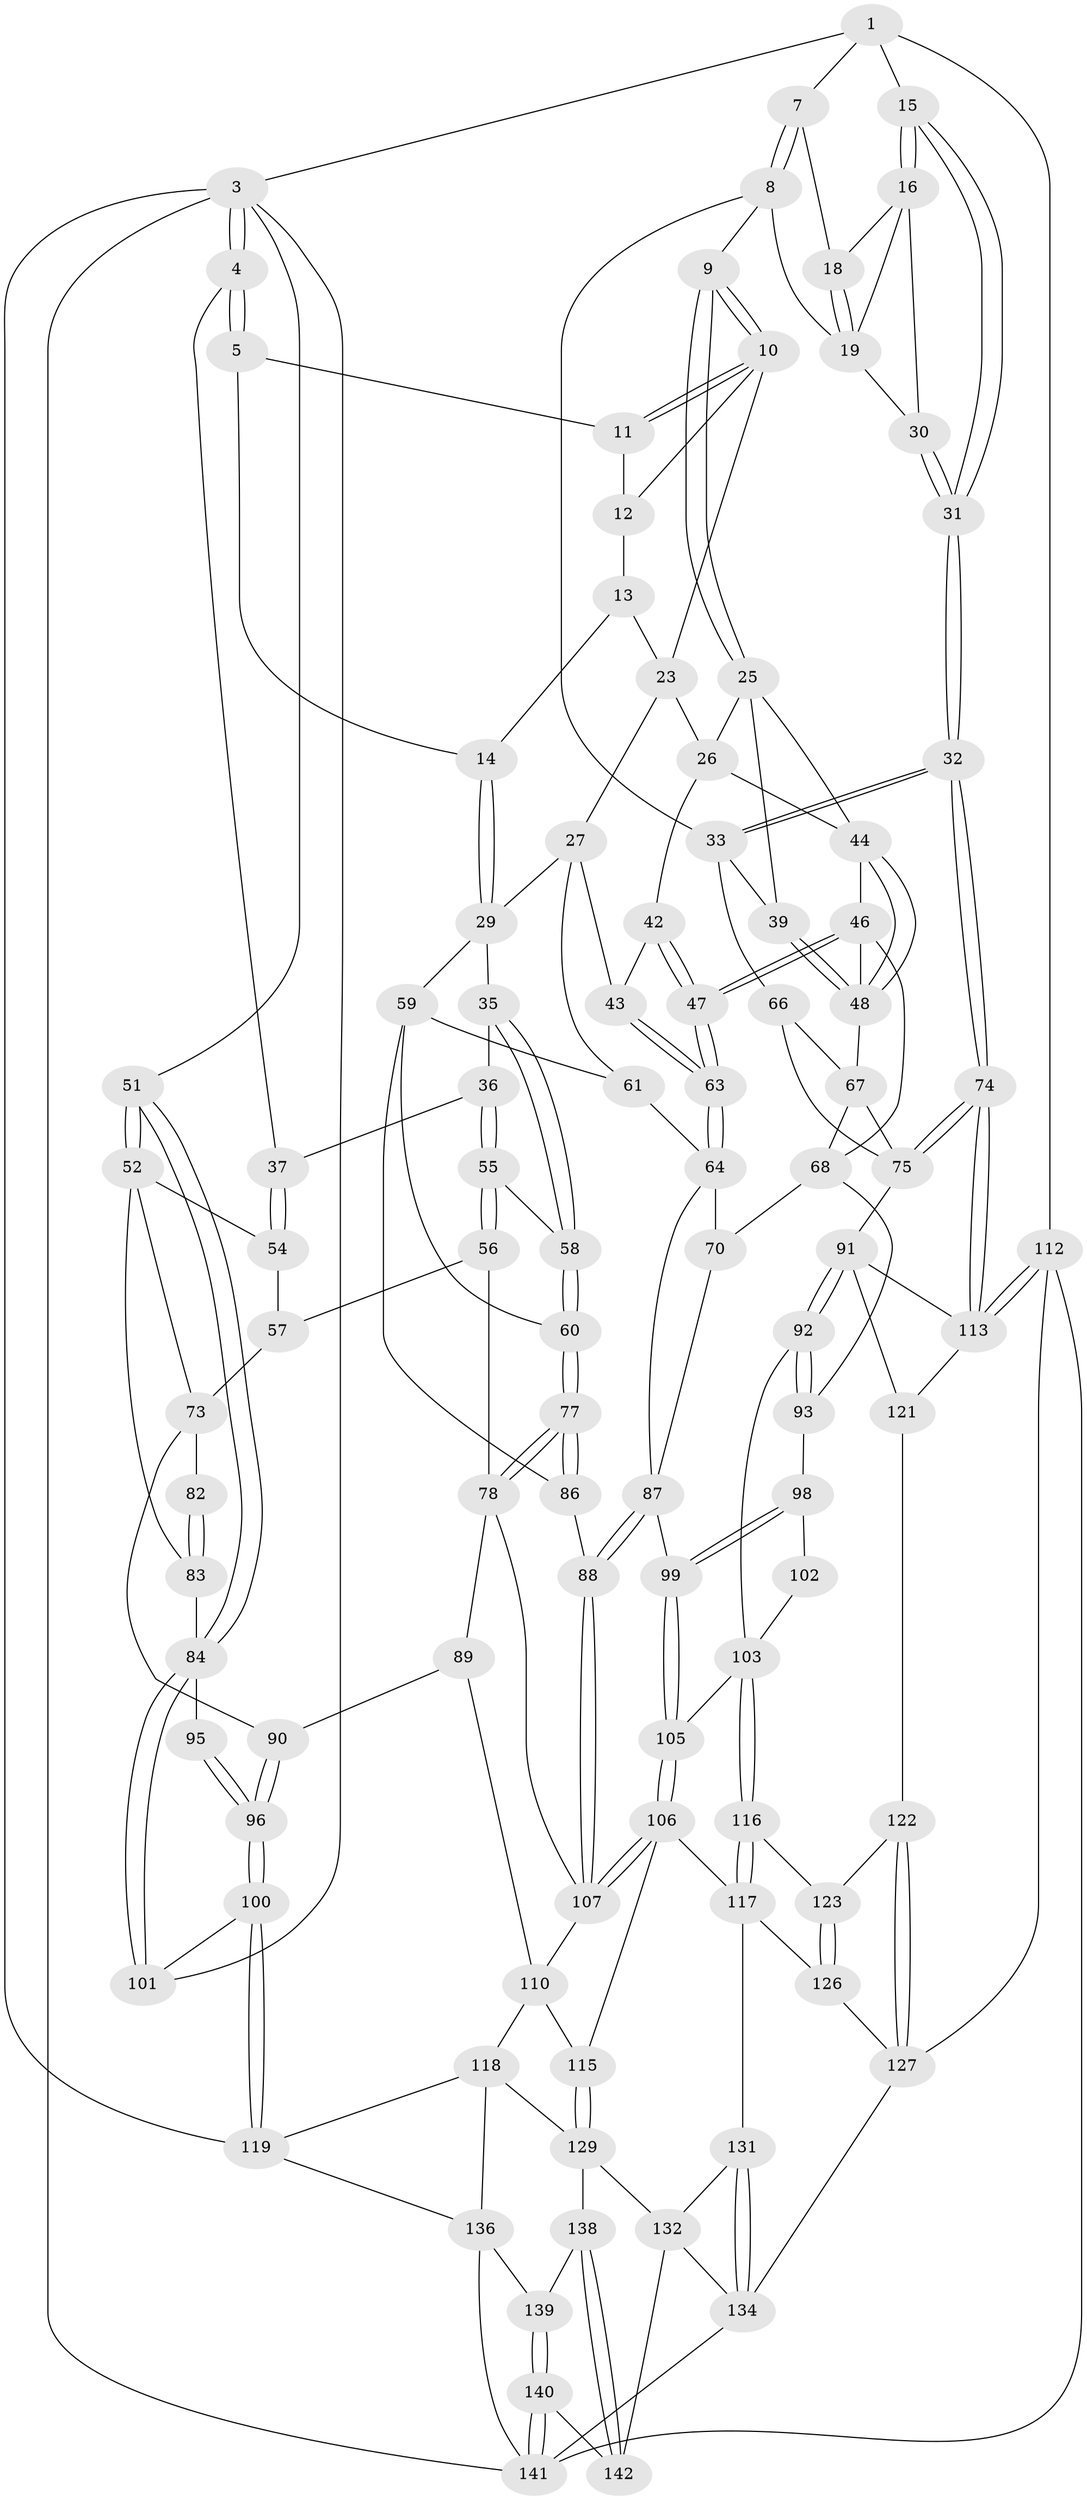 // Generated by graph-tools (version 1.1) at 2025/52/02/27/25 19:52:44]
// undirected, 101 vertices, 229 edges
graph export_dot {
graph [start="1"]
  node [color=gray90,style=filled];
  1 [pos="+0.7903481355872655+0",super="+2"];
  3 [pos="+0+0",super="+108"];
  4 [pos="+0.17150111709919919+0"];
  5 [pos="+0.23187491769235052+0",super="+6"];
  7 [pos="+0.7798186608104651+0"];
  8 [pos="+0.7201430633510981+0.07564430432976657",super="+20"];
  9 [pos="+0.6571354576430715+0.07486143080509912"];
  10 [pos="+0.6496410432529904+0.0631416396621913",super="+22"];
  11 [pos="+0.6120466519788674+0"];
  12 [pos="+0.5295615956249771+0.05759536914163176"];
  13 [pos="+0.4239129434041069+0.012727982502751495"];
  14 [pos="+0.2518203721190946+0"];
  15 [pos="+1+0"];
  16 [pos="+1+0",super="+17"];
  18 [pos="+0.8114262484569037+0.033441439834213764"];
  19 [pos="+0.8134271774077395+0.1037092141855653",super="+21"];
  23 [pos="+0.5336474270374032+0.08914095852222978",super="+24"];
  25 [pos="+0.6514483553105348+0.09457209338612306",super="+40"];
  26 [pos="+0.5710231110237147+0.14118548762565494",super="+41"];
  27 [pos="+0.455531228086065+0.1551920770370667",super="+28"];
  29 [pos="+0.3683870067143466+0.1522648134394848",super="+34"];
  30 [pos="+0.8750646748543628+0.10509273340730602"];
  31 [pos="+1+0.3517381200928888"];
  32 [pos="+1+0.3519251913003472"];
  33 [pos="+0.7921217116563336+0.19071234087350694",super="+38"];
  35 [pos="+0.2657155569754582+0.161623991525411"];
  36 [pos="+0.24433984401085496+0.14442387446860108"];
  37 [pos="+0.16717353787039305+0.0433922664268947"];
  39 [pos="+0.6897348422918387+0.1938443715164233"];
  42 [pos="+0.5656642357268752+0.15072258821791132"];
  43 [pos="+0.47366664570530126+0.16519250633373148"];
  44 [pos="+0.6192299704083649+0.1731282361284256",super="+45"];
  46 [pos="+0.5944089641332209+0.21326410862329456",super="+50"];
  47 [pos="+0.5465051284521072+0.230807524003511"];
  48 [pos="+0.6292757685561462+0.21371038576490342",super="+49"];
  51 [pos="+0+0.2085013519208334"];
  52 [pos="+0.047938650656093616+0.21452576724121175",super="+53"];
  54 [pos="+0.10333049983159039+0.18496665458253925"];
  55 [pos="+0.21907155019237382+0.23803255960840145"];
  56 [pos="+0.17449551675670696+0.2533228708340307",super="+80"];
  57 [pos="+0.11542811504137294+0.19910802227624233",super="+72"];
  58 [pos="+0.2731668531737615+0.25472638324761476"];
  59 [pos="+0.3383480392747935+0.23747228708584164",super="+62"];
  60 [pos="+0.2831080825510727+0.26798538968692465"];
  61 [pos="+0.41353944385817043+0.27690199813282984"];
  63 [pos="+0.536519517119819+0.24000969522355414"];
  64 [pos="+0.5315392285626195+0.2899228676905536",super="+65"];
  66 [pos="+0.7239051354076627+0.22333870621477894"];
  67 [pos="+0.635319525793459+0.24866863347808055",super="+71"];
  68 [pos="+0.6068594417823087+0.3057212390885281",super="+69"];
  70 [pos="+0.5711569808839247+0.3136155888387383"];
  73 [pos="+0.09806408402110742+0.3240280691248353",super="+81"];
  74 [pos="+1+0.4210687187171189"];
  75 [pos="+0.7875278666422864+0.4649635751325411",super="+76"];
  77 [pos="+0.26223804751109125+0.39993440637530936"];
  78 [pos="+0.2604006912781871+0.40147488174765555",super="+79"];
  82 [pos="+0.058288938683168895+0.3445864290422247"];
  83 [pos="+0.04074099661379058+0.2895391301421675"];
  84 [pos="+0+0.40895963937571794",super="+85"];
  86 [pos="+0.2910150896068816+0.3914146788072218"];
  87 [pos="+0.4605865304883262+0.36697792777632127",super="+97"];
  88 [pos="+0.4105890102710082+0.40743481617840377"];
  89 [pos="+0.2247077417509802+0.4467082695272666"];
  90 [pos="+0.11226218817875734+0.47443943263233196"];
  91 [pos="+0.7808562815060605+0.469627868534406",super="+120"];
  92 [pos="+0.7213046175418436+0.48720929379673306"];
  93 [pos="+0.5970449840931968+0.3809190331525649",super="+94"];
  95 [pos="+0.035361655633165234+0.34667953297482945"];
  96 [pos="+0.030485028160077803+0.5309402390071132"];
  98 [pos="+0.5155923550287762+0.42577599214863204"];
  99 [pos="+0.5137737574721736+0.42733115347512607"];
  100 [pos="+0+0.5702565178015141"];
  101 [pos="+0+0.5668688382630788"];
  102 [pos="+0.5796086412005585+0.4086347581634042"];
  103 [pos="+0.688839920723501+0.5078270169663002",super="+104"];
  105 [pos="+0.5231824258045671+0.4948857485645406"];
  106 [pos="+0.5223958989426233+0.4954823332651206",super="+114"];
  107 [pos="+0.44436897726592073+0.4940922720091518",super="+109"];
  110 [pos="+0.35715798780748315+0.6197465310061288",super="+111"];
  112 [pos="+1+1"];
  113 [pos="+1+1",super="+124"];
  115 [pos="+0.39782602196262074+0.6424407463839807"];
  116 [pos="+0.6796993472495306+0.528353936382306"];
  117 [pos="+0.5146463887809296+0.6674139085454931",super="+125"];
  118 [pos="+0.20656822379532697+0.7334415495058432",super="+130"];
  119 [pos="+0.1713715525253201+0.7326348874019454",super="+135"];
  121 [pos="+0.7403265181932899+0.6873399759636885"];
  122 [pos="+0.7350374973835507+0.6883776632106346"];
  123 [pos="+0.6645804147928212+0.6737037195328163"];
  126 [pos="+0.6071699328208822+0.7217289889556665"];
  127 [pos="+0.708634975220479+0.7707112806006969",super="+128"];
  129 [pos="+0.39412075618618897+0.7982066443017459",super="+133"];
  131 [pos="+0.53682377507914+0.8280787195827007"];
  132 [pos="+0.49147820890282445+0.8473693529167896",super="+143"];
  134 [pos="+1+1",super="+144"];
  136 [pos="+0.2388193591993337+0.8140454054750782",super="+137"];
  138 [pos="+0.4238095606394538+0.8511830236718313"];
  139 [pos="+0.2935476059610882+0.8592519130703805"];
  140 [pos="+0.31583345728818896+0.9287165161997777"];
  141 [pos="+0.19897480616859706+1",super="+145"];
  142 [pos="+0.36768034708396524+0.9224180862910412"];
  1 -- 7;
  1 -- 112;
  1 -- 3;
  1 -- 15;
  3 -- 4;
  3 -- 4;
  3 -- 51;
  3 -- 101;
  3 -- 141;
  3 -- 119;
  4 -- 5;
  4 -- 5;
  4 -- 37;
  5 -- 14;
  5 -- 11;
  7 -- 8;
  7 -- 8;
  7 -- 18;
  8 -- 9;
  8 -- 33;
  8 -- 19;
  9 -- 10;
  9 -- 10;
  9 -- 25;
  9 -- 25;
  10 -- 11;
  10 -- 11;
  10 -- 12;
  10 -- 23;
  11 -- 12;
  12 -- 13;
  13 -- 14;
  13 -- 23;
  14 -- 29;
  14 -- 29;
  15 -- 16;
  15 -- 16;
  15 -- 31;
  15 -- 31;
  16 -- 30;
  16 -- 18;
  16 -- 19;
  18 -- 19;
  18 -- 19;
  19 -- 30;
  23 -- 26;
  23 -- 27;
  25 -- 26;
  25 -- 44;
  25 -- 39;
  26 -- 42;
  26 -- 44;
  27 -- 43;
  27 -- 29;
  27 -- 61;
  29 -- 35;
  29 -- 59;
  30 -- 31;
  30 -- 31;
  31 -- 32;
  31 -- 32;
  32 -- 33;
  32 -- 33;
  32 -- 74;
  32 -- 74;
  33 -- 66;
  33 -- 39;
  35 -- 36;
  35 -- 58;
  35 -- 58;
  36 -- 37;
  36 -- 55;
  36 -- 55;
  37 -- 54;
  37 -- 54;
  39 -- 48;
  39 -- 48;
  42 -- 43;
  42 -- 47;
  42 -- 47;
  43 -- 63;
  43 -- 63;
  44 -- 48;
  44 -- 48;
  44 -- 46;
  46 -- 47;
  46 -- 47;
  46 -- 68;
  46 -- 48;
  47 -- 63;
  47 -- 63;
  48 -- 67;
  51 -- 52;
  51 -- 52;
  51 -- 84;
  51 -- 84;
  52 -- 83;
  52 -- 73;
  52 -- 54;
  54 -- 57;
  55 -- 56;
  55 -- 56;
  55 -- 58;
  56 -- 57 [weight=2];
  56 -- 78;
  57 -- 73;
  58 -- 60;
  58 -- 60;
  59 -- 60;
  59 -- 61;
  59 -- 86;
  60 -- 77;
  60 -- 77;
  61 -- 64;
  63 -- 64;
  63 -- 64;
  64 -- 70;
  64 -- 87;
  66 -- 67;
  66 -- 75;
  67 -- 75;
  67 -- 68;
  68 -- 93;
  68 -- 70;
  70 -- 87;
  73 -- 82;
  73 -- 90;
  74 -- 75;
  74 -- 75;
  74 -- 113;
  74 -- 113;
  75 -- 91;
  77 -- 78;
  77 -- 78;
  77 -- 86;
  77 -- 86;
  78 -- 89;
  78 -- 107;
  82 -- 83;
  82 -- 83;
  83 -- 84;
  84 -- 101;
  84 -- 101;
  84 -- 95;
  86 -- 88;
  87 -- 88;
  87 -- 88;
  87 -- 99;
  88 -- 107;
  88 -- 107;
  89 -- 90;
  89 -- 110;
  90 -- 96;
  90 -- 96;
  91 -- 92;
  91 -- 92;
  91 -- 113;
  91 -- 121;
  92 -- 93;
  92 -- 93;
  92 -- 103;
  93 -- 98;
  95 -- 96;
  95 -- 96;
  96 -- 100;
  96 -- 100;
  98 -- 99;
  98 -- 99;
  98 -- 102;
  99 -- 105;
  99 -- 105;
  100 -- 101;
  100 -- 119;
  100 -- 119;
  102 -- 103;
  103 -- 116;
  103 -- 116;
  103 -- 105;
  105 -- 106;
  105 -- 106;
  106 -- 107;
  106 -- 107;
  106 -- 115;
  106 -- 117;
  107 -- 110;
  110 -- 115;
  110 -- 118;
  112 -- 113;
  112 -- 113;
  112 -- 141;
  112 -- 127;
  113 -- 121;
  115 -- 129;
  115 -- 129;
  116 -- 117;
  116 -- 117;
  116 -- 123;
  117 -- 131;
  117 -- 126;
  118 -- 119;
  118 -- 136;
  118 -- 129;
  119 -- 136;
  121 -- 122;
  122 -- 123;
  122 -- 127;
  122 -- 127;
  123 -- 126;
  123 -- 126;
  126 -- 127;
  127 -- 134;
  129 -- 138;
  129 -- 132;
  131 -- 132;
  131 -- 134;
  131 -- 134;
  132 -- 142;
  132 -- 134;
  134 -- 141;
  136 -- 139;
  136 -- 141;
  138 -- 139;
  138 -- 142;
  138 -- 142;
  139 -- 140;
  139 -- 140;
  140 -- 141;
  140 -- 141;
  140 -- 142;
}
